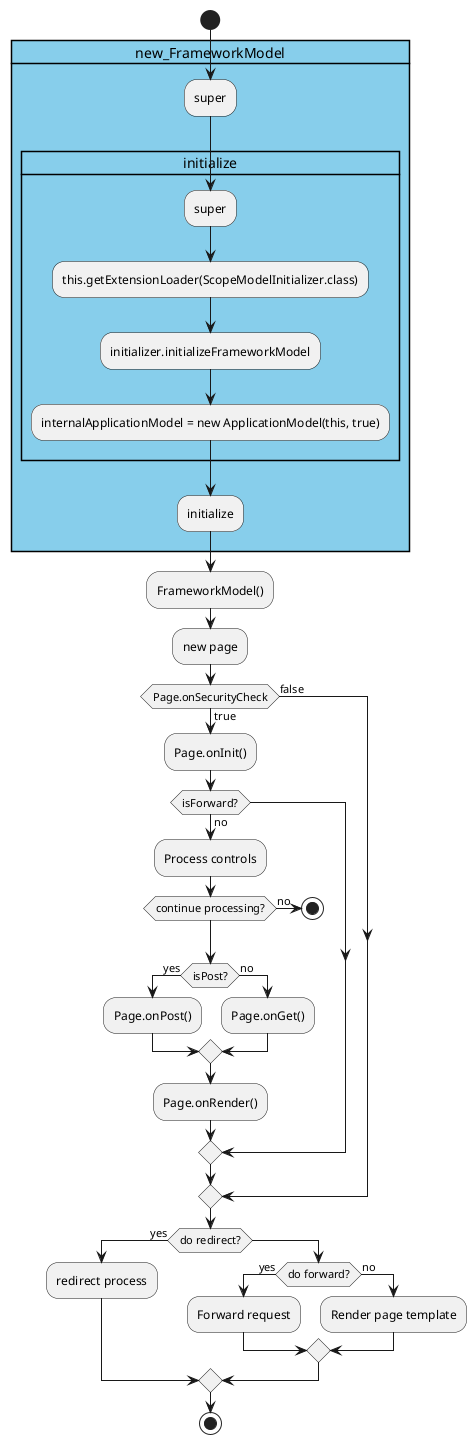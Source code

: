 @startuml
'https://plantuml.com/activity-diagram-beta

start
card new_FrameworkModel #skyblue {
    :super;
    card initialize {
        :super;
        :this.getExtensionLoader(ScopeModelInitializer.class);
        :initializer.initializeFrameworkModel;

        :internalApplicationModel = new ApplicationModel(this, true);

    }
    :initialize;


}
:FrameworkModel();
:new page;
if (Page.onSecurityCheck) then (true)
  :Page.onInit();
  if (isForward?) then (no)
    :Process controls;
    if (continue processing?) then (no)
      stop
    endif

    if (isPost?) then (yes)
      :Page.onPost();
    else (no)
      :Page.onGet();
    endif
    :Page.onRender();
  endif
else (false)
endif

if (do redirect?) then (yes)
  :redirect process;
else
  if (do forward?) then (yes)
    :Forward request;
  else (no)
    :Render page template;
  endif
endif

stop

@enduml
